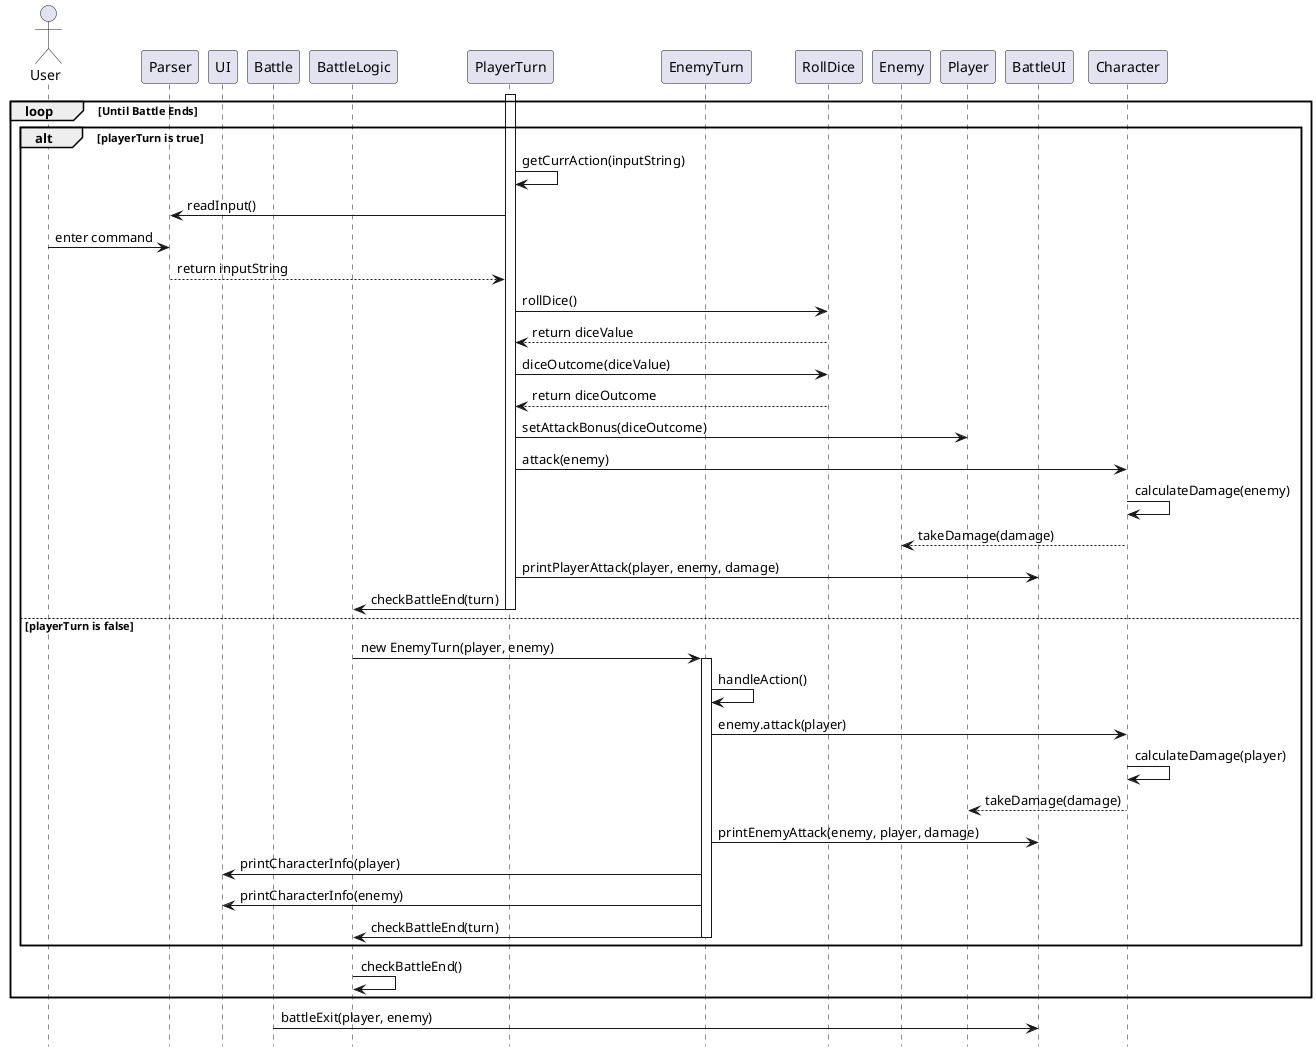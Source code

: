 @startuml
hide footbox

actor User
participant "Parser" as Parser
participant "UI" as UI
participant "Battle" as Battle
participant "BattleLogic" as BattleLogic
participant "PlayerTurn" as PlayerTurn
participant "EnemyTurn" as EnemyTurn
participant "RollDice" as RollDice
participant "Enemy" as Enemy
participant "Player" as Player
participant "BattleUI" as BattleUI
participant "Character" as Character



loop Until Battle Ends

    alt playerTurn is true

        activate PlayerTurn
        PlayerTurn -> PlayerTurn: getCurrAction(inputString)
        PlayerTurn -> Parser: readInput()
        User -> Parser: enter command
        Parser --> PlayerTurn: return inputString



        PlayerTurn -> RollDice: rollDice()
        RollDice --> PlayerTurn: return diceValue
        PlayerTurn -> RollDice: diceOutcome(diceValue)
        RollDice --> PlayerTurn: return diceOutcome

        PlayerTurn -> Player: setAttackBonus(diceOutcome)
        PlayerTurn -> Character: attack(enemy)
        Character -> Character: calculateDamage(enemy)
        Character --> Enemy: takeDamage(damage)
        PlayerTurn -> BattleUI: printPlayerAttack(player, enemy, damage)

        PlayerTurn -> BattleLogic: checkBattleEnd(turn)
        deactivate PlayerTurn

    else playerTurn is false
        BattleLogic -> EnemyTurn: new EnemyTurn(player, enemy)
        activate EnemyTurn

        EnemyTurn -> EnemyTurn: handleAction()
        EnemyTurn -> Character: enemy.attack(player)
        Character -> Character: calculateDamage(player)
        Character --> Player: takeDamage(damage)

        EnemyTurn -> BattleUI: printEnemyAttack(enemy, player, damage)

        EnemyTurn -> UI: printCharacterInfo(player)
        EnemyTurn -> UI: printCharacterInfo(enemy)
        EnemyTurn -> BattleLogic: checkBattleEnd(turn)
        deactivate EnemyTurn
    end

    BattleLogic -> BattleLogic: checkBattleEnd()
end
deactivate BattleLogic
Battle -> BattleUI: battleExit(player, enemy)

@enduml

